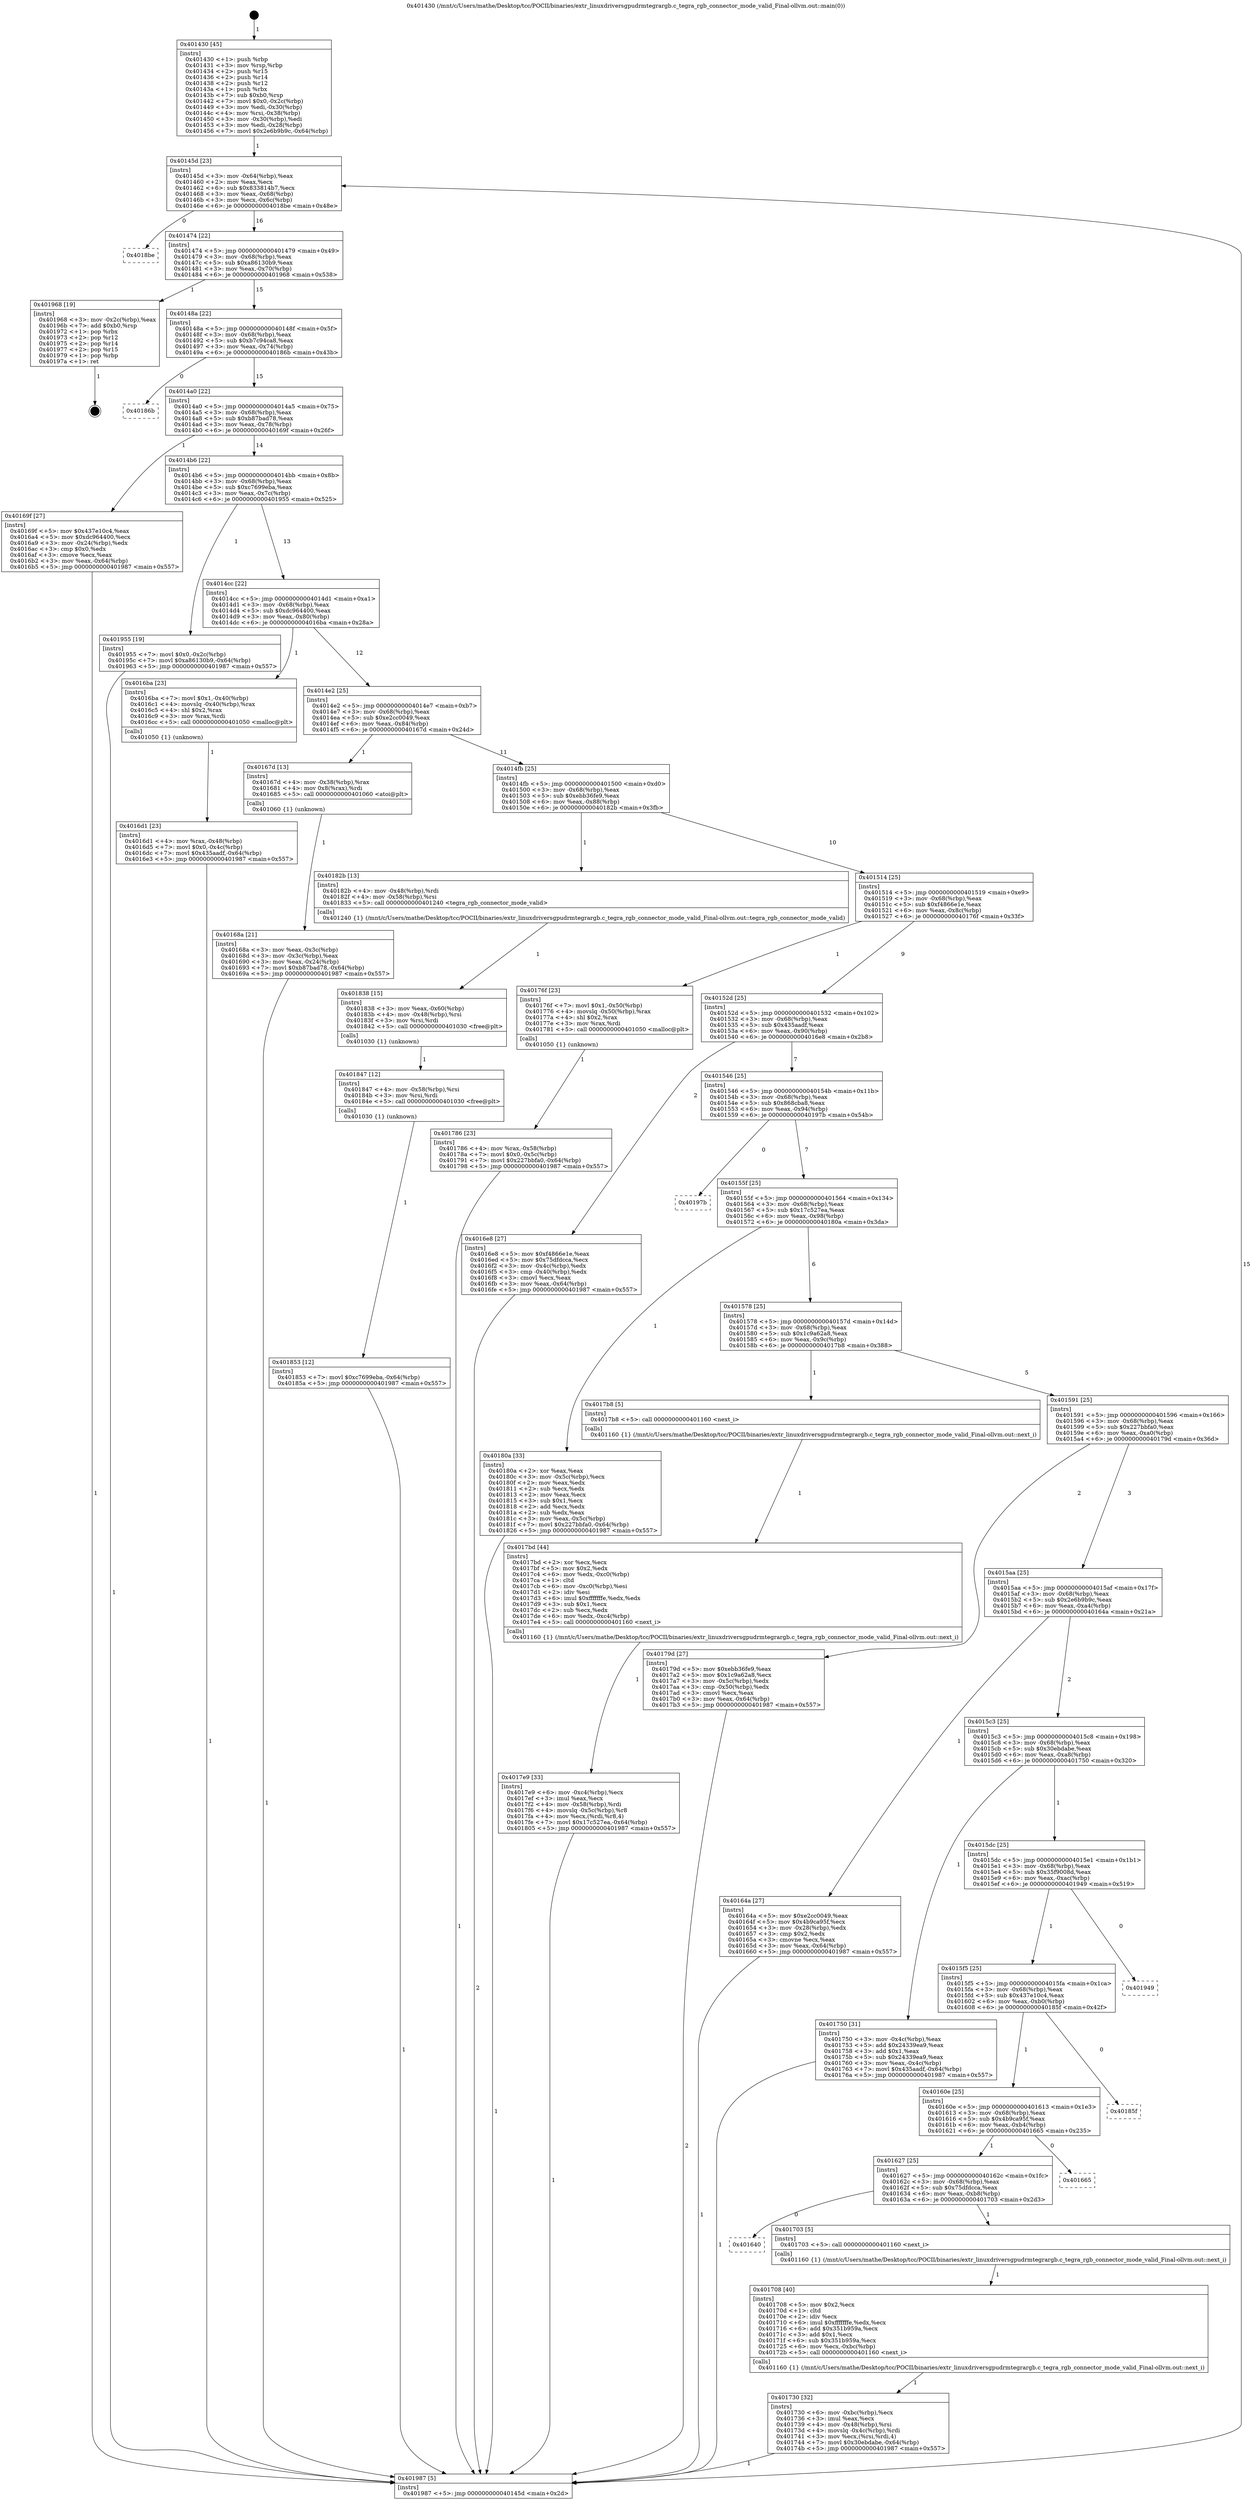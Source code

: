 digraph "0x401430" {
  label = "0x401430 (/mnt/c/Users/mathe/Desktop/tcc/POCII/binaries/extr_linuxdriversgpudrmtegrargb.c_tegra_rgb_connector_mode_valid_Final-ollvm.out::main(0))"
  labelloc = "t"
  node[shape=record]

  Entry [label="",width=0.3,height=0.3,shape=circle,fillcolor=black,style=filled]
  "0x40145d" [label="{
     0x40145d [23]\l
     | [instrs]\l
     &nbsp;&nbsp;0x40145d \<+3\>: mov -0x64(%rbp),%eax\l
     &nbsp;&nbsp;0x401460 \<+2\>: mov %eax,%ecx\l
     &nbsp;&nbsp;0x401462 \<+6\>: sub $0x833814b7,%ecx\l
     &nbsp;&nbsp;0x401468 \<+3\>: mov %eax,-0x68(%rbp)\l
     &nbsp;&nbsp;0x40146b \<+3\>: mov %ecx,-0x6c(%rbp)\l
     &nbsp;&nbsp;0x40146e \<+6\>: je 00000000004018be \<main+0x48e\>\l
  }"]
  "0x4018be" [label="{
     0x4018be\l
  }", style=dashed]
  "0x401474" [label="{
     0x401474 [22]\l
     | [instrs]\l
     &nbsp;&nbsp;0x401474 \<+5\>: jmp 0000000000401479 \<main+0x49\>\l
     &nbsp;&nbsp;0x401479 \<+3\>: mov -0x68(%rbp),%eax\l
     &nbsp;&nbsp;0x40147c \<+5\>: sub $0xa86130b9,%eax\l
     &nbsp;&nbsp;0x401481 \<+3\>: mov %eax,-0x70(%rbp)\l
     &nbsp;&nbsp;0x401484 \<+6\>: je 0000000000401968 \<main+0x538\>\l
  }"]
  Exit [label="",width=0.3,height=0.3,shape=circle,fillcolor=black,style=filled,peripheries=2]
  "0x401968" [label="{
     0x401968 [19]\l
     | [instrs]\l
     &nbsp;&nbsp;0x401968 \<+3\>: mov -0x2c(%rbp),%eax\l
     &nbsp;&nbsp;0x40196b \<+7\>: add $0xb0,%rsp\l
     &nbsp;&nbsp;0x401972 \<+1\>: pop %rbx\l
     &nbsp;&nbsp;0x401973 \<+2\>: pop %r12\l
     &nbsp;&nbsp;0x401975 \<+2\>: pop %r14\l
     &nbsp;&nbsp;0x401977 \<+2\>: pop %r15\l
     &nbsp;&nbsp;0x401979 \<+1\>: pop %rbp\l
     &nbsp;&nbsp;0x40197a \<+1\>: ret\l
  }"]
  "0x40148a" [label="{
     0x40148a [22]\l
     | [instrs]\l
     &nbsp;&nbsp;0x40148a \<+5\>: jmp 000000000040148f \<main+0x5f\>\l
     &nbsp;&nbsp;0x40148f \<+3\>: mov -0x68(%rbp),%eax\l
     &nbsp;&nbsp;0x401492 \<+5\>: sub $0xb7c94ca8,%eax\l
     &nbsp;&nbsp;0x401497 \<+3\>: mov %eax,-0x74(%rbp)\l
     &nbsp;&nbsp;0x40149a \<+6\>: je 000000000040186b \<main+0x43b\>\l
  }"]
  "0x401853" [label="{
     0x401853 [12]\l
     | [instrs]\l
     &nbsp;&nbsp;0x401853 \<+7\>: movl $0xc7699eba,-0x64(%rbp)\l
     &nbsp;&nbsp;0x40185a \<+5\>: jmp 0000000000401987 \<main+0x557\>\l
  }"]
  "0x40186b" [label="{
     0x40186b\l
  }", style=dashed]
  "0x4014a0" [label="{
     0x4014a0 [22]\l
     | [instrs]\l
     &nbsp;&nbsp;0x4014a0 \<+5\>: jmp 00000000004014a5 \<main+0x75\>\l
     &nbsp;&nbsp;0x4014a5 \<+3\>: mov -0x68(%rbp),%eax\l
     &nbsp;&nbsp;0x4014a8 \<+5\>: sub $0xb87bad78,%eax\l
     &nbsp;&nbsp;0x4014ad \<+3\>: mov %eax,-0x78(%rbp)\l
     &nbsp;&nbsp;0x4014b0 \<+6\>: je 000000000040169f \<main+0x26f\>\l
  }"]
  "0x401847" [label="{
     0x401847 [12]\l
     | [instrs]\l
     &nbsp;&nbsp;0x401847 \<+4\>: mov -0x58(%rbp),%rsi\l
     &nbsp;&nbsp;0x40184b \<+3\>: mov %rsi,%rdi\l
     &nbsp;&nbsp;0x40184e \<+5\>: call 0000000000401030 \<free@plt\>\l
     | [calls]\l
     &nbsp;&nbsp;0x401030 \{1\} (unknown)\l
  }"]
  "0x40169f" [label="{
     0x40169f [27]\l
     | [instrs]\l
     &nbsp;&nbsp;0x40169f \<+5\>: mov $0x437e10c4,%eax\l
     &nbsp;&nbsp;0x4016a4 \<+5\>: mov $0xdc964400,%ecx\l
     &nbsp;&nbsp;0x4016a9 \<+3\>: mov -0x24(%rbp),%edx\l
     &nbsp;&nbsp;0x4016ac \<+3\>: cmp $0x0,%edx\l
     &nbsp;&nbsp;0x4016af \<+3\>: cmove %ecx,%eax\l
     &nbsp;&nbsp;0x4016b2 \<+3\>: mov %eax,-0x64(%rbp)\l
     &nbsp;&nbsp;0x4016b5 \<+5\>: jmp 0000000000401987 \<main+0x557\>\l
  }"]
  "0x4014b6" [label="{
     0x4014b6 [22]\l
     | [instrs]\l
     &nbsp;&nbsp;0x4014b6 \<+5\>: jmp 00000000004014bb \<main+0x8b\>\l
     &nbsp;&nbsp;0x4014bb \<+3\>: mov -0x68(%rbp),%eax\l
     &nbsp;&nbsp;0x4014be \<+5\>: sub $0xc7699eba,%eax\l
     &nbsp;&nbsp;0x4014c3 \<+3\>: mov %eax,-0x7c(%rbp)\l
     &nbsp;&nbsp;0x4014c6 \<+6\>: je 0000000000401955 \<main+0x525\>\l
  }"]
  "0x401838" [label="{
     0x401838 [15]\l
     | [instrs]\l
     &nbsp;&nbsp;0x401838 \<+3\>: mov %eax,-0x60(%rbp)\l
     &nbsp;&nbsp;0x40183b \<+4\>: mov -0x48(%rbp),%rsi\l
     &nbsp;&nbsp;0x40183f \<+3\>: mov %rsi,%rdi\l
     &nbsp;&nbsp;0x401842 \<+5\>: call 0000000000401030 \<free@plt\>\l
     | [calls]\l
     &nbsp;&nbsp;0x401030 \{1\} (unknown)\l
  }"]
  "0x401955" [label="{
     0x401955 [19]\l
     | [instrs]\l
     &nbsp;&nbsp;0x401955 \<+7\>: movl $0x0,-0x2c(%rbp)\l
     &nbsp;&nbsp;0x40195c \<+7\>: movl $0xa86130b9,-0x64(%rbp)\l
     &nbsp;&nbsp;0x401963 \<+5\>: jmp 0000000000401987 \<main+0x557\>\l
  }"]
  "0x4014cc" [label="{
     0x4014cc [22]\l
     | [instrs]\l
     &nbsp;&nbsp;0x4014cc \<+5\>: jmp 00000000004014d1 \<main+0xa1\>\l
     &nbsp;&nbsp;0x4014d1 \<+3\>: mov -0x68(%rbp),%eax\l
     &nbsp;&nbsp;0x4014d4 \<+5\>: sub $0xdc964400,%eax\l
     &nbsp;&nbsp;0x4014d9 \<+3\>: mov %eax,-0x80(%rbp)\l
     &nbsp;&nbsp;0x4014dc \<+6\>: je 00000000004016ba \<main+0x28a\>\l
  }"]
  "0x4017e9" [label="{
     0x4017e9 [33]\l
     | [instrs]\l
     &nbsp;&nbsp;0x4017e9 \<+6\>: mov -0xc4(%rbp),%ecx\l
     &nbsp;&nbsp;0x4017ef \<+3\>: imul %eax,%ecx\l
     &nbsp;&nbsp;0x4017f2 \<+4\>: mov -0x58(%rbp),%rdi\l
     &nbsp;&nbsp;0x4017f6 \<+4\>: movslq -0x5c(%rbp),%r8\l
     &nbsp;&nbsp;0x4017fa \<+4\>: mov %ecx,(%rdi,%r8,4)\l
     &nbsp;&nbsp;0x4017fe \<+7\>: movl $0x17c527ea,-0x64(%rbp)\l
     &nbsp;&nbsp;0x401805 \<+5\>: jmp 0000000000401987 \<main+0x557\>\l
  }"]
  "0x4016ba" [label="{
     0x4016ba [23]\l
     | [instrs]\l
     &nbsp;&nbsp;0x4016ba \<+7\>: movl $0x1,-0x40(%rbp)\l
     &nbsp;&nbsp;0x4016c1 \<+4\>: movslq -0x40(%rbp),%rax\l
     &nbsp;&nbsp;0x4016c5 \<+4\>: shl $0x2,%rax\l
     &nbsp;&nbsp;0x4016c9 \<+3\>: mov %rax,%rdi\l
     &nbsp;&nbsp;0x4016cc \<+5\>: call 0000000000401050 \<malloc@plt\>\l
     | [calls]\l
     &nbsp;&nbsp;0x401050 \{1\} (unknown)\l
  }"]
  "0x4014e2" [label="{
     0x4014e2 [25]\l
     | [instrs]\l
     &nbsp;&nbsp;0x4014e2 \<+5\>: jmp 00000000004014e7 \<main+0xb7\>\l
     &nbsp;&nbsp;0x4014e7 \<+3\>: mov -0x68(%rbp),%eax\l
     &nbsp;&nbsp;0x4014ea \<+5\>: sub $0xe2cc0049,%eax\l
     &nbsp;&nbsp;0x4014ef \<+6\>: mov %eax,-0x84(%rbp)\l
     &nbsp;&nbsp;0x4014f5 \<+6\>: je 000000000040167d \<main+0x24d\>\l
  }"]
  "0x4017bd" [label="{
     0x4017bd [44]\l
     | [instrs]\l
     &nbsp;&nbsp;0x4017bd \<+2\>: xor %ecx,%ecx\l
     &nbsp;&nbsp;0x4017bf \<+5\>: mov $0x2,%edx\l
     &nbsp;&nbsp;0x4017c4 \<+6\>: mov %edx,-0xc0(%rbp)\l
     &nbsp;&nbsp;0x4017ca \<+1\>: cltd\l
     &nbsp;&nbsp;0x4017cb \<+6\>: mov -0xc0(%rbp),%esi\l
     &nbsp;&nbsp;0x4017d1 \<+2\>: idiv %esi\l
     &nbsp;&nbsp;0x4017d3 \<+6\>: imul $0xfffffffe,%edx,%edx\l
     &nbsp;&nbsp;0x4017d9 \<+3\>: sub $0x1,%ecx\l
     &nbsp;&nbsp;0x4017dc \<+2\>: sub %ecx,%edx\l
     &nbsp;&nbsp;0x4017de \<+6\>: mov %edx,-0xc4(%rbp)\l
     &nbsp;&nbsp;0x4017e4 \<+5\>: call 0000000000401160 \<next_i\>\l
     | [calls]\l
     &nbsp;&nbsp;0x401160 \{1\} (/mnt/c/Users/mathe/Desktop/tcc/POCII/binaries/extr_linuxdriversgpudrmtegrargb.c_tegra_rgb_connector_mode_valid_Final-ollvm.out::next_i)\l
  }"]
  "0x40167d" [label="{
     0x40167d [13]\l
     | [instrs]\l
     &nbsp;&nbsp;0x40167d \<+4\>: mov -0x38(%rbp),%rax\l
     &nbsp;&nbsp;0x401681 \<+4\>: mov 0x8(%rax),%rdi\l
     &nbsp;&nbsp;0x401685 \<+5\>: call 0000000000401060 \<atoi@plt\>\l
     | [calls]\l
     &nbsp;&nbsp;0x401060 \{1\} (unknown)\l
  }"]
  "0x4014fb" [label="{
     0x4014fb [25]\l
     | [instrs]\l
     &nbsp;&nbsp;0x4014fb \<+5\>: jmp 0000000000401500 \<main+0xd0\>\l
     &nbsp;&nbsp;0x401500 \<+3\>: mov -0x68(%rbp),%eax\l
     &nbsp;&nbsp;0x401503 \<+5\>: sub $0xebb36fe9,%eax\l
     &nbsp;&nbsp;0x401508 \<+6\>: mov %eax,-0x88(%rbp)\l
     &nbsp;&nbsp;0x40150e \<+6\>: je 000000000040182b \<main+0x3fb\>\l
  }"]
  "0x401786" [label="{
     0x401786 [23]\l
     | [instrs]\l
     &nbsp;&nbsp;0x401786 \<+4\>: mov %rax,-0x58(%rbp)\l
     &nbsp;&nbsp;0x40178a \<+7\>: movl $0x0,-0x5c(%rbp)\l
     &nbsp;&nbsp;0x401791 \<+7\>: movl $0x227bbfa0,-0x64(%rbp)\l
     &nbsp;&nbsp;0x401798 \<+5\>: jmp 0000000000401987 \<main+0x557\>\l
  }"]
  "0x40182b" [label="{
     0x40182b [13]\l
     | [instrs]\l
     &nbsp;&nbsp;0x40182b \<+4\>: mov -0x48(%rbp),%rdi\l
     &nbsp;&nbsp;0x40182f \<+4\>: mov -0x58(%rbp),%rsi\l
     &nbsp;&nbsp;0x401833 \<+5\>: call 0000000000401240 \<tegra_rgb_connector_mode_valid\>\l
     | [calls]\l
     &nbsp;&nbsp;0x401240 \{1\} (/mnt/c/Users/mathe/Desktop/tcc/POCII/binaries/extr_linuxdriversgpudrmtegrargb.c_tegra_rgb_connector_mode_valid_Final-ollvm.out::tegra_rgb_connector_mode_valid)\l
  }"]
  "0x401514" [label="{
     0x401514 [25]\l
     | [instrs]\l
     &nbsp;&nbsp;0x401514 \<+5\>: jmp 0000000000401519 \<main+0xe9\>\l
     &nbsp;&nbsp;0x401519 \<+3\>: mov -0x68(%rbp),%eax\l
     &nbsp;&nbsp;0x40151c \<+5\>: sub $0xf4866e1e,%eax\l
     &nbsp;&nbsp;0x401521 \<+6\>: mov %eax,-0x8c(%rbp)\l
     &nbsp;&nbsp;0x401527 \<+6\>: je 000000000040176f \<main+0x33f\>\l
  }"]
  "0x401730" [label="{
     0x401730 [32]\l
     | [instrs]\l
     &nbsp;&nbsp;0x401730 \<+6\>: mov -0xbc(%rbp),%ecx\l
     &nbsp;&nbsp;0x401736 \<+3\>: imul %eax,%ecx\l
     &nbsp;&nbsp;0x401739 \<+4\>: mov -0x48(%rbp),%rsi\l
     &nbsp;&nbsp;0x40173d \<+4\>: movslq -0x4c(%rbp),%rdi\l
     &nbsp;&nbsp;0x401741 \<+3\>: mov %ecx,(%rsi,%rdi,4)\l
     &nbsp;&nbsp;0x401744 \<+7\>: movl $0x30ebdabe,-0x64(%rbp)\l
     &nbsp;&nbsp;0x40174b \<+5\>: jmp 0000000000401987 \<main+0x557\>\l
  }"]
  "0x40176f" [label="{
     0x40176f [23]\l
     | [instrs]\l
     &nbsp;&nbsp;0x40176f \<+7\>: movl $0x1,-0x50(%rbp)\l
     &nbsp;&nbsp;0x401776 \<+4\>: movslq -0x50(%rbp),%rax\l
     &nbsp;&nbsp;0x40177a \<+4\>: shl $0x2,%rax\l
     &nbsp;&nbsp;0x40177e \<+3\>: mov %rax,%rdi\l
     &nbsp;&nbsp;0x401781 \<+5\>: call 0000000000401050 \<malloc@plt\>\l
     | [calls]\l
     &nbsp;&nbsp;0x401050 \{1\} (unknown)\l
  }"]
  "0x40152d" [label="{
     0x40152d [25]\l
     | [instrs]\l
     &nbsp;&nbsp;0x40152d \<+5\>: jmp 0000000000401532 \<main+0x102\>\l
     &nbsp;&nbsp;0x401532 \<+3\>: mov -0x68(%rbp),%eax\l
     &nbsp;&nbsp;0x401535 \<+5\>: sub $0x435aadf,%eax\l
     &nbsp;&nbsp;0x40153a \<+6\>: mov %eax,-0x90(%rbp)\l
     &nbsp;&nbsp;0x401540 \<+6\>: je 00000000004016e8 \<main+0x2b8\>\l
  }"]
  "0x401708" [label="{
     0x401708 [40]\l
     | [instrs]\l
     &nbsp;&nbsp;0x401708 \<+5\>: mov $0x2,%ecx\l
     &nbsp;&nbsp;0x40170d \<+1\>: cltd\l
     &nbsp;&nbsp;0x40170e \<+2\>: idiv %ecx\l
     &nbsp;&nbsp;0x401710 \<+6\>: imul $0xfffffffe,%edx,%ecx\l
     &nbsp;&nbsp;0x401716 \<+6\>: add $0x351b959a,%ecx\l
     &nbsp;&nbsp;0x40171c \<+3\>: add $0x1,%ecx\l
     &nbsp;&nbsp;0x40171f \<+6\>: sub $0x351b959a,%ecx\l
     &nbsp;&nbsp;0x401725 \<+6\>: mov %ecx,-0xbc(%rbp)\l
     &nbsp;&nbsp;0x40172b \<+5\>: call 0000000000401160 \<next_i\>\l
     | [calls]\l
     &nbsp;&nbsp;0x401160 \{1\} (/mnt/c/Users/mathe/Desktop/tcc/POCII/binaries/extr_linuxdriversgpudrmtegrargb.c_tegra_rgb_connector_mode_valid_Final-ollvm.out::next_i)\l
  }"]
  "0x4016e8" [label="{
     0x4016e8 [27]\l
     | [instrs]\l
     &nbsp;&nbsp;0x4016e8 \<+5\>: mov $0xf4866e1e,%eax\l
     &nbsp;&nbsp;0x4016ed \<+5\>: mov $0x75dfdcca,%ecx\l
     &nbsp;&nbsp;0x4016f2 \<+3\>: mov -0x4c(%rbp),%edx\l
     &nbsp;&nbsp;0x4016f5 \<+3\>: cmp -0x40(%rbp),%edx\l
     &nbsp;&nbsp;0x4016f8 \<+3\>: cmovl %ecx,%eax\l
     &nbsp;&nbsp;0x4016fb \<+3\>: mov %eax,-0x64(%rbp)\l
     &nbsp;&nbsp;0x4016fe \<+5\>: jmp 0000000000401987 \<main+0x557\>\l
  }"]
  "0x401546" [label="{
     0x401546 [25]\l
     | [instrs]\l
     &nbsp;&nbsp;0x401546 \<+5\>: jmp 000000000040154b \<main+0x11b\>\l
     &nbsp;&nbsp;0x40154b \<+3\>: mov -0x68(%rbp),%eax\l
     &nbsp;&nbsp;0x40154e \<+5\>: sub $0x868cba8,%eax\l
     &nbsp;&nbsp;0x401553 \<+6\>: mov %eax,-0x94(%rbp)\l
     &nbsp;&nbsp;0x401559 \<+6\>: je 000000000040197b \<main+0x54b\>\l
  }"]
  "0x401640" [label="{
     0x401640\l
  }", style=dashed]
  "0x40197b" [label="{
     0x40197b\l
  }", style=dashed]
  "0x40155f" [label="{
     0x40155f [25]\l
     | [instrs]\l
     &nbsp;&nbsp;0x40155f \<+5\>: jmp 0000000000401564 \<main+0x134\>\l
     &nbsp;&nbsp;0x401564 \<+3\>: mov -0x68(%rbp),%eax\l
     &nbsp;&nbsp;0x401567 \<+5\>: sub $0x17c527ea,%eax\l
     &nbsp;&nbsp;0x40156c \<+6\>: mov %eax,-0x98(%rbp)\l
     &nbsp;&nbsp;0x401572 \<+6\>: je 000000000040180a \<main+0x3da\>\l
  }"]
  "0x401703" [label="{
     0x401703 [5]\l
     | [instrs]\l
     &nbsp;&nbsp;0x401703 \<+5\>: call 0000000000401160 \<next_i\>\l
     | [calls]\l
     &nbsp;&nbsp;0x401160 \{1\} (/mnt/c/Users/mathe/Desktop/tcc/POCII/binaries/extr_linuxdriversgpudrmtegrargb.c_tegra_rgb_connector_mode_valid_Final-ollvm.out::next_i)\l
  }"]
  "0x40180a" [label="{
     0x40180a [33]\l
     | [instrs]\l
     &nbsp;&nbsp;0x40180a \<+2\>: xor %eax,%eax\l
     &nbsp;&nbsp;0x40180c \<+3\>: mov -0x5c(%rbp),%ecx\l
     &nbsp;&nbsp;0x40180f \<+2\>: mov %eax,%edx\l
     &nbsp;&nbsp;0x401811 \<+2\>: sub %ecx,%edx\l
     &nbsp;&nbsp;0x401813 \<+2\>: mov %eax,%ecx\l
     &nbsp;&nbsp;0x401815 \<+3\>: sub $0x1,%ecx\l
     &nbsp;&nbsp;0x401818 \<+2\>: add %ecx,%edx\l
     &nbsp;&nbsp;0x40181a \<+2\>: sub %edx,%eax\l
     &nbsp;&nbsp;0x40181c \<+3\>: mov %eax,-0x5c(%rbp)\l
     &nbsp;&nbsp;0x40181f \<+7\>: movl $0x227bbfa0,-0x64(%rbp)\l
     &nbsp;&nbsp;0x401826 \<+5\>: jmp 0000000000401987 \<main+0x557\>\l
  }"]
  "0x401578" [label="{
     0x401578 [25]\l
     | [instrs]\l
     &nbsp;&nbsp;0x401578 \<+5\>: jmp 000000000040157d \<main+0x14d\>\l
     &nbsp;&nbsp;0x40157d \<+3\>: mov -0x68(%rbp),%eax\l
     &nbsp;&nbsp;0x401580 \<+5\>: sub $0x1c9a62a8,%eax\l
     &nbsp;&nbsp;0x401585 \<+6\>: mov %eax,-0x9c(%rbp)\l
     &nbsp;&nbsp;0x40158b \<+6\>: je 00000000004017b8 \<main+0x388\>\l
  }"]
  "0x401627" [label="{
     0x401627 [25]\l
     | [instrs]\l
     &nbsp;&nbsp;0x401627 \<+5\>: jmp 000000000040162c \<main+0x1fc\>\l
     &nbsp;&nbsp;0x40162c \<+3\>: mov -0x68(%rbp),%eax\l
     &nbsp;&nbsp;0x40162f \<+5\>: sub $0x75dfdcca,%eax\l
     &nbsp;&nbsp;0x401634 \<+6\>: mov %eax,-0xb8(%rbp)\l
     &nbsp;&nbsp;0x40163a \<+6\>: je 0000000000401703 \<main+0x2d3\>\l
  }"]
  "0x4017b8" [label="{
     0x4017b8 [5]\l
     | [instrs]\l
     &nbsp;&nbsp;0x4017b8 \<+5\>: call 0000000000401160 \<next_i\>\l
     | [calls]\l
     &nbsp;&nbsp;0x401160 \{1\} (/mnt/c/Users/mathe/Desktop/tcc/POCII/binaries/extr_linuxdriversgpudrmtegrargb.c_tegra_rgb_connector_mode_valid_Final-ollvm.out::next_i)\l
  }"]
  "0x401591" [label="{
     0x401591 [25]\l
     | [instrs]\l
     &nbsp;&nbsp;0x401591 \<+5\>: jmp 0000000000401596 \<main+0x166\>\l
     &nbsp;&nbsp;0x401596 \<+3\>: mov -0x68(%rbp),%eax\l
     &nbsp;&nbsp;0x401599 \<+5\>: sub $0x227bbfa0,%eax\l
     &nbsp;&nbsp;0x40159e \<+6\>: mov %eax,-0xa0(%rbp)\l
     &nbsp;&nbsp;0x4015a4 \<+6\>: je 000000000040179d \<main+0x36d\>\l
  }"]
  "0x401665" [label="{
     0x401665\l
  }", style=dashed]
  "0x40179d" [label="{
     0x40179d [27]\l
     | [instrs]\l
     &nbsp;&nbsp;0x40179d \<+5\>: mov $0xebb36fe9,%eax\l
     &nbsp;&nbsp;0x4017a2 \<+5\>: mov $0x1c9a62a8,%ecx\l
     &nbsp;&nbsp;0x4017a7 \<+3\>: mov -0x5c(%rbp),%edx\l
     &nbsp;&nbsp;0x4017aa \<+3\>: cmp -0x50(%rbp),%edx\l
     &nbsp;&nbsp;0x4017ad \<+3\>: cmovl %ecx,%eax\l
     &nbsp;&nbsp;0x4017b0 \<+3\>: mov %eax,-0x64(%rbp)\l
     &nbsp;&nbsp;0x4017b3 \<+5\>: jmp 0000000000401987 \<main+0x557\>\l
  }"]
  "0x4015aa" [label="{
     0x4015aa [25]\l
     | [instrs]\l
     &nbsp;&nbsp;0x4015aa \<+5\>: jmp 00000000004015af \<main+0x17f\>\l
     &nbsp;&nbsp;0x4015af \<+3\>: mov -0x68(%rbp),%eax\l
     &nbsp;&nbsp;0x4015b2 \<+5\>: sub $0x2e6b9b9c,%eax\l
     &nbsp;&nbsp;0x4015b7 \<+6\>: mov %eax,-0xa4(%rbp)\l
     &nbsp;&nbsp;0x4015bd \<+6\>: je 000000000040164a \<main+0x21a\>\l
  }"]
  "0x40160e" [label="{
     0x40160e [25]\l
     | [instrs]\l
     &nbsp;&nbsp;0x40160e \<+5\>: jmp 0000000000401613 \<main+0x1e3\>\l
     &nbsp;&nbsp;0x401613 \<+3\>: mov -0x68(%rbp),%eax\l
     &nbsp;&nbsp;0x401616 \<+5\>: sub $0x4b9ca95f,%eax\l
     &nbsp;&nbsp;0x40161b \<+6\>: mov %eax,-0xb4(%rbp)\l
     &nbsp;&nbsp;0x401621 \<+6\>: je 0000000000401665 \<main+0x235\>\l
  }"]
  "0x40164a" [label="{
     0x40164a [27]\l
     | [instrs]\l
     &nbsp;&nbsp;0x40164a \<+5\>: mov $0xe2cc0049,%eax\l
     &nbsp;&nbsp;0x40164f \<+5\>: mov $0x4b9ca95f,%ecx\l
     &nbsp;&nbsp;0x401654 \<+3\>: mov -0x28(%rbp),%edx\l
     &nbsp;&nbsp;0x401657 \<+3\>: cmp $0x2,%edx\l
     &nbsp;&nbsp;0x40165a \<+3\>: cmovne %ecx,%eax\l
     &nbsp;&nbsp;0x40165d \<+3\>: mov %eax,-0x64(%rbp)\l
     &nbsp;&nbsp;0x401660 \<+5\>: jmp 0000000000401987 \<main+0x557\>\l
  }"]
  "0x4015c3" [label="{
     0x4015c3 [25]\l
     | [instrs]\l
     &nbsp;&nbsp;0x4015c3 \<+5\>: jmp 00000000004015c8 \<main+0x198\>\l
     &nbsp;&nbsp;0x4015c8 \<+3\>: mov -0x68(%rbp),%eax\l
     &nbsp;&nbsp;0x4015cb \<+5\>: sub $0x30ebdabe,%eax\l
     &nbsp;&nbsp;0x4015d0 \<+6\>: mov %eax,-0xa8(%rbp)\l
     &nbsp;&nbsp;0x4015d6 \<+6\>: je 0000000000401750 \<main+0x320\>\l
  }"]
  "0x401987" [label="{
     0x401987 [5]\l
     | [instrs]\l
     &nbsp;&nbsp;0x401987 \<+5\>: jmp 000000000040145d \<main+0x2d\>\l
  }"]
  "0x401430" [label="{
     0x401430 [45]\l
     | [instrs]\l
     &nbsp;&nbsp;0x401430 \<+1\>: push %rbp\l
     &nbsp;&nbsp;0x401431 \<+3\>: mov %rsp,%rbp\l
     &nbsp;&nbsp;0x401434 \<+2\>: push %r15\l
     &nbsp;&nbsp;0x401436 \<+2\>: push %r14\l
     &nbsp;&nbsp;0x401438 \<+2\>: push %r12\l
     &nbsp;&nbsp;0x40143a \<+1\>: push %rbx\l
     &nbsp;&nbsp;0x40143b \<+7\>: sub $0xb0,%rsp\l
     &nbsp;&nbsp;0x401442 \<+7\>: movl $0x0,-0x2c(%rbp)\l
     &nbsp;&nbsp;0x401449 \<+3\>: mov %edi,-0x30(%rbp)\l
     &nbsp;&nbsp;0x40144c \<+4\>: mov %rsi,-0x38(%rbp)\l
     &nbsp;&nbsp;0x401450 \<+3\>: mov -0x30(%rbp),%edi\l
     &nbsp;&nbsp;0x401453 \<+3\>: mov %edi,-0x28(%rbp)\l
     &nbsp;&nbsp;0x401456 \<+7\>: movl $0x2e6b9b9c,-0x64(%rbp)\l
  }"]
  "0x40168a" [label="{
     0x40168a [21]\l
     | [instrs]\l
     &nbsp;&nbsp;0x40168a \<+3\>: mov %eax,-0x3c(%rbp)\l
     &nbsp;&nbsp;0x40168d \<+3\>: mov -0x3c(%rbp),%eax\l
     &nbsp;&nbsp;0x401690 \<+3\>: mov %eax,-0x24(%rbp)\l
     &nbsp;&nbsp;0x401693 \<+7\>: movl $0xb87bad78,-0x64(%rbp)\l
     &nbsp;&nbsp;0x40169a \<+5\>: jmp 0000000000401987 \<main+0x557\>\l
  }"]
  "0x4016d1" [label="{
     0x4016d1 [23]\l
     | [instrs]\l
     &nbsp;&nbsp;0x4016d1 \<+4\>: mov %rax,-0x48(%rbp)\l
     &nbsp;&nbsp;0x4016d5 \<+7\>: movl $0x0,-0x4c(%rbp)\l
     &nbsp;&nbsp;0x4016dc \<+7\>: movl $0x435aadf,-0x64(%rbp)\l
     &nbsp;&nbsp;0x4016e3 \<+5\>: jmp 0000000000401987 \<main+0x557\>\l
  }"]
  "0x40185f" [label="{
     0x40185f\l
  }", style=dashed]
  "0x401750" [label="{
     0x401750 [31]\l
     | [instrs]\l
     &nbsp;&nbsp;0x401750 \<+3\>: mov -0x4c(%rbp),%eax\l
     &nbsp;&nbsp;0x401753 \<+5\>: add $0x24339ea9,%eax\l
     &nbsp;&nbsp;0x401758 \<+3\>: add $0x1,%eax\l
     &nbsp;&nbsp;0x40175b \<+5\>: sub $0x24339ea9,%eax\l
     &nbsp;&nbsp;0x401760 \<+3\>: mov %eax,-0x4c(%rbp)\l
     &nbsp;&nbsp;0x401763 \<+7\>: movl $0x435aadf,-0x64(%rbp)\l
     &nbsp;&nbsp;0x40176a \<+5\>: jmp 0000000000401987 \<main+0x557\>\l
  }"]
  "0x4015dc" [label="{
     0x4015dc [25]\l
     | [instrs]\l
     &nbsp;&nbsp;0x4015dc \<+5\>: jmp 00000000004015e1 \<main+0x1b1\>\l
     &nbsp;&nbsp;0x4015e1 \<+3\>: mov -0x68(%rbp),%eax\l
     &nbsp;&nbsp;0x4015e4 \<+5\>: sub $0x35f9008d,%eax\l
     &nbsp;&nbsp;0x4015e9 \<+6\>: mov %eax,-0xac(%rbp)\l
     &nbsp;&nbsp;0x4015ef \<+6\>: je 0000000000401949 \<main+0x519\>\l
  }"]
  "0x4015f5" [label="{
     0x4015f5 [25]\l
     | [instrs]\l
     &nbsp;&nbsp;0x4015f5 \<+5\>: jmp 00000000004015fa \<main+0x1ca\>\l
     &nbsp;&nbsp;0x4015fa \<+3\>: mov -0x68(%rbp),%eax\l
     &nbsp;&nbsp;0x4015fd \<+5\>: sub $0x437e10c4,%eax\l
     &nbsp;&nbsp;0x401602 \<+6\>: mov %eax,-0xb0(%rbp)\l
     &nbsp;&nbsp;0x401608 \<+6\>: je 000000000040185f \<main+0x42f\>\l
  }"]
  "0x401949" [label="{
     0x401949\l
  }", style=dashed]
  Entry -> "0x401430" [label=" 1"]
  "0x40145d" -> "0x4018be" [label=" 0"]
  "0x40145d" -> "0x401474" [label=" 16"]
  "0x401968" -> Exit [label=" 1"]
  "0x401474" -> "0x401968" [label=" 1"]
  "0x401474" -> "0x40148a" [label=" 15"]
  "0x401955" -> "0x401987" [label=" 1"]
  "0x40148a" -> "0x40186b" [label=" 0"]
  "0x40148a" -> "0x4014a0" [label=" 15"]
  "0x401853" -> "0x401987" [label=" 1"]
  "0x4014a0" -> "0x40169f" [label=" 1"]
  "0x4014a0" -> "0x4014b6" [label=" 14"]
  "0x401847" -> "0x401853" [label=" 1"]
  "0x4014b6" -> "0x401955" [label=" 1"]
  "0x4014b6" -> "0x4014cc" [label=" 13"]
  "0x401838" -> "0x401847" [label=" 1"]
  "0x4014cc" -> "0x4016ba" [label=" 1"]
  "0x4014cc" -> "0x4014e2" [label=" 12"]
  "0x40182b" -> "0x401838" [label=" 1"]
  "0x4014e2" -> "0x40167d" [label=" 1"]
  "0x4014e2" -> "0x4014fb" [label=" 11"]
  "0x40180a" -> "0x401987" [label=" 1"]
  "0x4014fb" -> "0x40182b" [label=" 1"]
  "0x4014fb" -> "0x401514" [label=" 10"]
  "0x4017e9" -> "0x401987" [label=" 1"]
  "0x401514" -> "0x40176f" [label=" 1"]
  "0x401514" -> "0x40152d" [label=" 9"]
  "0x4017bd" -> "0x4017e9" [label=" 1"]
  "0x40152d" -> "0x4016e8" [label=" 2"]
  "0x40152d" -> "0x401546" [label=" 7"]
  "0x4017b8" -> "0x4017bd" [label=" 1"]
  "0x401546" -> "0x40197b" [label=" 0"]
  "0x401546" -> "0x40155f" [label=" 7"]
  "0x40179d" -> "0x401987" [label=" 2"]
  "0x40155f" -> "0x40180a" [label=" 1"]
  "0x40155f" -> "0x401578" [label=" 6"]
  "0x401786" -> "0x401987" [label=" 1"]
  "0x401578" -> "0x4017b8" [label=" 1"]
  "0x401578" -> "0x401591" [label=" 5"]
  "0x401750" -> "0x401987" [label=" 1"]
  "0x401591" -> "0x40179d" [label=" 2"]
  "0x401591" -> "0x4015aa" [label=" 3"]
  "0x401730" -> "0x401987" [label=" 1"]
  "0x4015aa" -> "0x40164a" [label=" 1"]
  "0x4015aa" -> "0x4015c3" [label=" 2"]
  "0x40164a" -> "0x401987" [label=" 1"]
  "0x401430" -> "0x40145d" [label=" 1"]
  "0x401987" -> "0x40145d" [label=" 15"]
  "0x40167d" -> "0x40168a" [label=" 1"]
  "0x40168a" -> "0x401987" [label=" 1"]
  "0x40169f" -> "0x401987" [label=" 1"]
  "0x4016ba" -> "0x4016d1" [label=" 1"]
  "0x4016d1" -> "0x401987" [label=" 1"]
  "0x4016e8" -> "0x401987" [label=" 2"]
  "0x401703" -> "0x401708" [label=" 1"]
  "0x4015c3" -> "0x401750" [label=" 1"]
  "0x4015c3" -> "0x4015dc" [label=" 1"]
  "0x401627" -> "0x401640" [label=" 0"]
  "0x4015dc" -> "0x401949" [label=" 0"]
  "0x4015dc" -> "0x4015f5" [label=" 1"]
  "0x401627" -> "0x401703" [label=" 1"]
  "0x4015f5" -> "0x40185f" [label=" 0"]
  "0x4015f5" -> "0x40160e" [label=" 1"]
  "0x401708" -> "0x401730" [label=" 1"]
  "0x40160e" -> "0x401665" [label=" 0"]
  "0x40160e" -> "0x401627" [label=" 1"]
  "0x40176f" -> "0x401786" [label=" 1"]
}
